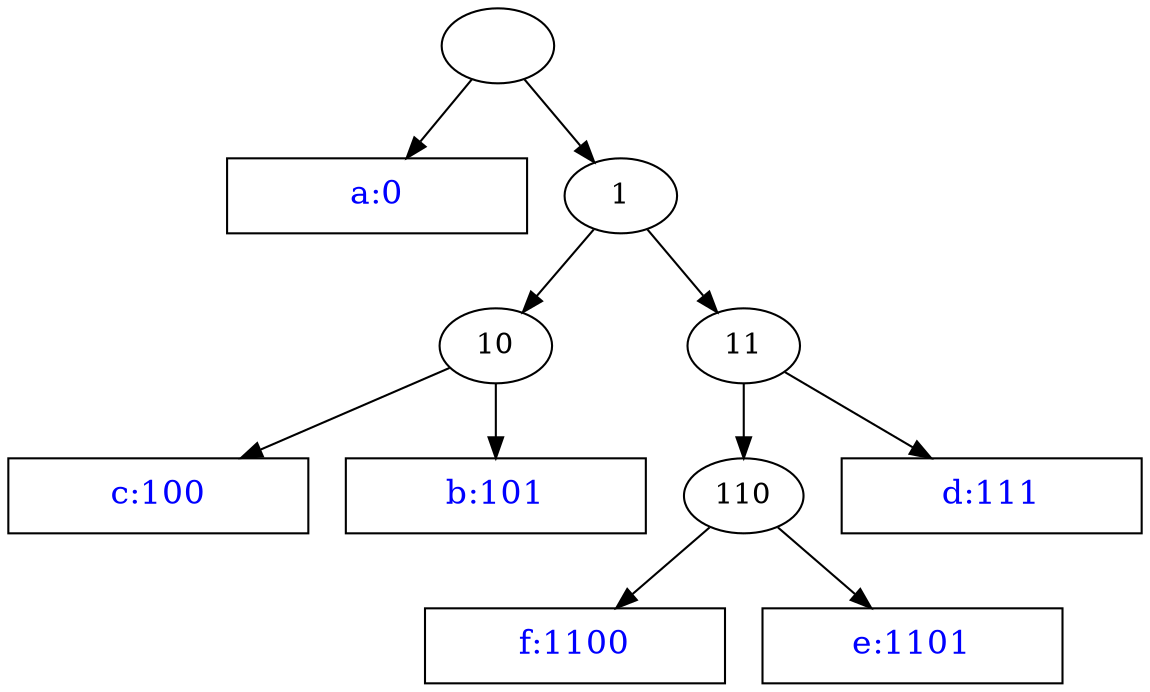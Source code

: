 digraph G {
N [label=""];
N0 [label="a:0", fontcolor=blue, fontsize=16, width=2, shape=box];
N -> N0;
N1 [label="1"];
N10 [label="10"];
N100 [label="c:100", fontcolor=blue, fontsize=16, width=2, shape=box];
N10 -> N100;
N101 [label="b:101", fontcolor=blue, fontsize=16, width=2, shape=box];
N10 -> N101;
N1 -> N10;
N11 [label="11"];
N110 [label="110"];
N1100 [label="f:1100", fontcolor=blue, fontsize=16, width=2, shape=box];
N110 -> N1100;
N1101 [label="e:1101", fontcolor=blue, fontsize=16, width=2, shape=box];
N110 -> N1101;
N11 -> N110;
N111 [label="d:111", fontcolor=blue, fontsize=16, width=2, shape=box];
N11 -> N111;
N1 -> N11;
N -> N1;
}